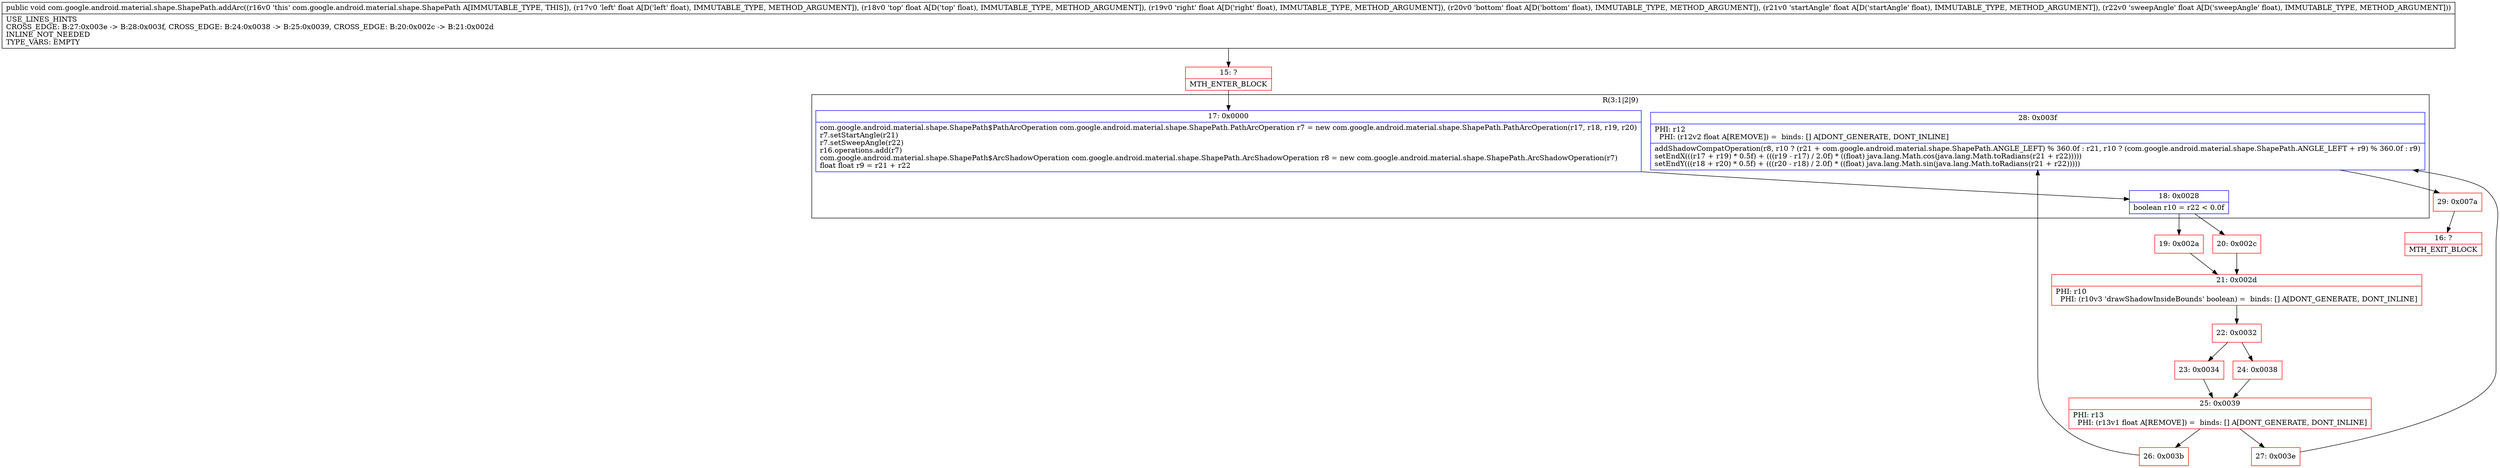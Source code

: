 digraph "CFG forcom.google.android.material.shape.ShapePath.addArc(FFFFFF)V" {
subgraph cluster_Region_971713519 {
label = "R(3:1|2|9)";
node [shape=record,color=blue];
Node_17 [shape=record,label="{17\:\ 0x0000|com.google.android.material.shape.ShapePath$PathArcOperation com.google.android.material.shape.ShapePath.PathArcOperation r7 = new com.google.android.material.shape.ShapePath.PathArcOperation(r17, r18, r19, r20)\lr7.setStartAngle(r21)\lr7.setSweepAngle(r22)\lr16.operations.add(r7)\lcom.google.android.material.shape.ShapePath$ArcShadowOperation com.google.android.material.shape.ShapePath.ArcShadowOperation r8 = new com.google.android.material.shape.ShapePath.ArcShadowOperation(r7)\lfloat float r9 = r21 + r22\l}"];
Node_18 [shape=record,label="{18\:\ 0x0028|boolean r10 = r22 \< 0.0f\l}"];
Node_28 [shape=record,label="{28\:\ 0x003f|PHI: r12 \l  PHI: (r12v2 float A[REMOVE]) =  binds: [] A[DONT_GENERATE, DONT_INLINE]\l|addShadowCompatOperation(r8, r10 ? (r21 + com.google.android.material.shape.ShapePath.ANGLE_LEFT) % 360.0f : r21, r10 ? (com.google.android.material.shape.ShapePath.ANGLE_LEFT + r9) % 360.0f : r9)\lsetEndX(((r17 + r19) * 0.5f) + (((r19 \- r17) \/ 2.0f) * ((float) java.lang.Math.cos(java.lang.Math.toRadians(r21 + r22)))))\lsetEndY(((r18 + r20) * 0.5f) + (((r20 \- r18) \/ 2.0f) * ((float) java.lang.Math.sin(java.lang.Math.toRadians(r21 + r22)))))\l}"];
}
Node_15 [shape=record,color=red,label="{15\:\ ?|MTH_ENTER_BLOCK\l}"];
Node_19 [shape=record,color=red,label="{19\:\ 0x002a}"];
Node_21 [shape=record,color=red,label="{21\:\ 0x002d|PHI: r10 \l  PHI: (r10v3 'drawShadowInsideBounds' boolean) =  binds: [] A[DONT_GENERATE, DONT_INLINE]\l}"];
Node_22 [shape=record,color=red,label="{22\:\ 0x0032}"];
Node_23 [shape=record,color=red,label="{23\:\ 0x0034}"];
Node_25 [shape=record,color=red,label="{25\:\ 0x0039|PHI: r13 \l  PHI: (r13v1 float A[REMOVE]) =  binds: [] A[DONT_GENERATE, DONT_INLINE]\l}"];
Node_26 [shape=record,color=red,label="{26\:\ 0x003b}"];
Node_29 [shape=record,color=red,label="{29\:\ 0x007a}"];
Node_16 [shape=record,color=red,label="{16\:\ ?|MTH_EXIT_BLOCK\l}"];
Node_27 [shape=record,color=red,label="{27\:\ 0x003e}"];
Node_24 [shape=record,color=red,label="{24\:\ 0x0038}"];
Node_20 [shape=record,color=red,label="{20\:\ 0x002c}"];
MethodNode[shape=record,label="{public void com.google.android.material.shape.ShapePath.addArc((r16v0 'this' com.google.android.material.shape.ShapePath A[IMMUTABLE_TYPE, THIS]), (r17v0 'left' float A[D('left' float), IMMUTABLE_TYPE, METHOD_ARGUMENT]), (r18v0 'top' float A[D('top' float), IMMUTABLE_TYPE, METHOD_ARGUMENT]), (r19v0 'right' float A[D('right' float), IMMUTABLE_TYPE, METHOD_ARGUMENT]), (r20v0 'bottom' float A[D('bottom' float), IMMUTABLE_TYPE, METHOD_ARGUMENT]), (r21v0 'startAngle' float A[D('startAngle' float), IMMUTABLE_TYPE, METHOD_ARGUMENT]), (r22v0 'sweepAngle' float A[D('sweepAngle' float), IMMUTABLE_TYPE, METHOD_ARGUMENT]))  | USE_LINES_HINTS\lCROSS_EDGE: B:27:0x003e \-\> B:28:0x003f, CROSS_EDGE: B:24:0x0038 \-\> B:25:0x0039, CROSS_EDGE: B:20:0x002c \-\> B:21:0x002d\lINLINE_NOT_NEEDED\lTYPE_VARS: EMPTY\l}"];
MethodNode -> Node_15;Node_17 -> Node_18;
Node_18 -> Node_19;
Node_18 -> Node_20;
Node_28 -> Node_29;
Node_15 -> Node_17;
Node_19 -> Node_21;
Node_21 -> Node_22;
Node_22 -> Node_23;
Node_22 -> Node_24;
Node_23 -> Node_25;
Node_25 -> Node_26;
Node_25 -> Node_27;
Node_26 -> Node_28;
Node_29 -> Node_16;
Node_27 -> Node_28;
Node_24 -> Node_25;
Node_20 -> Node_21;
}

